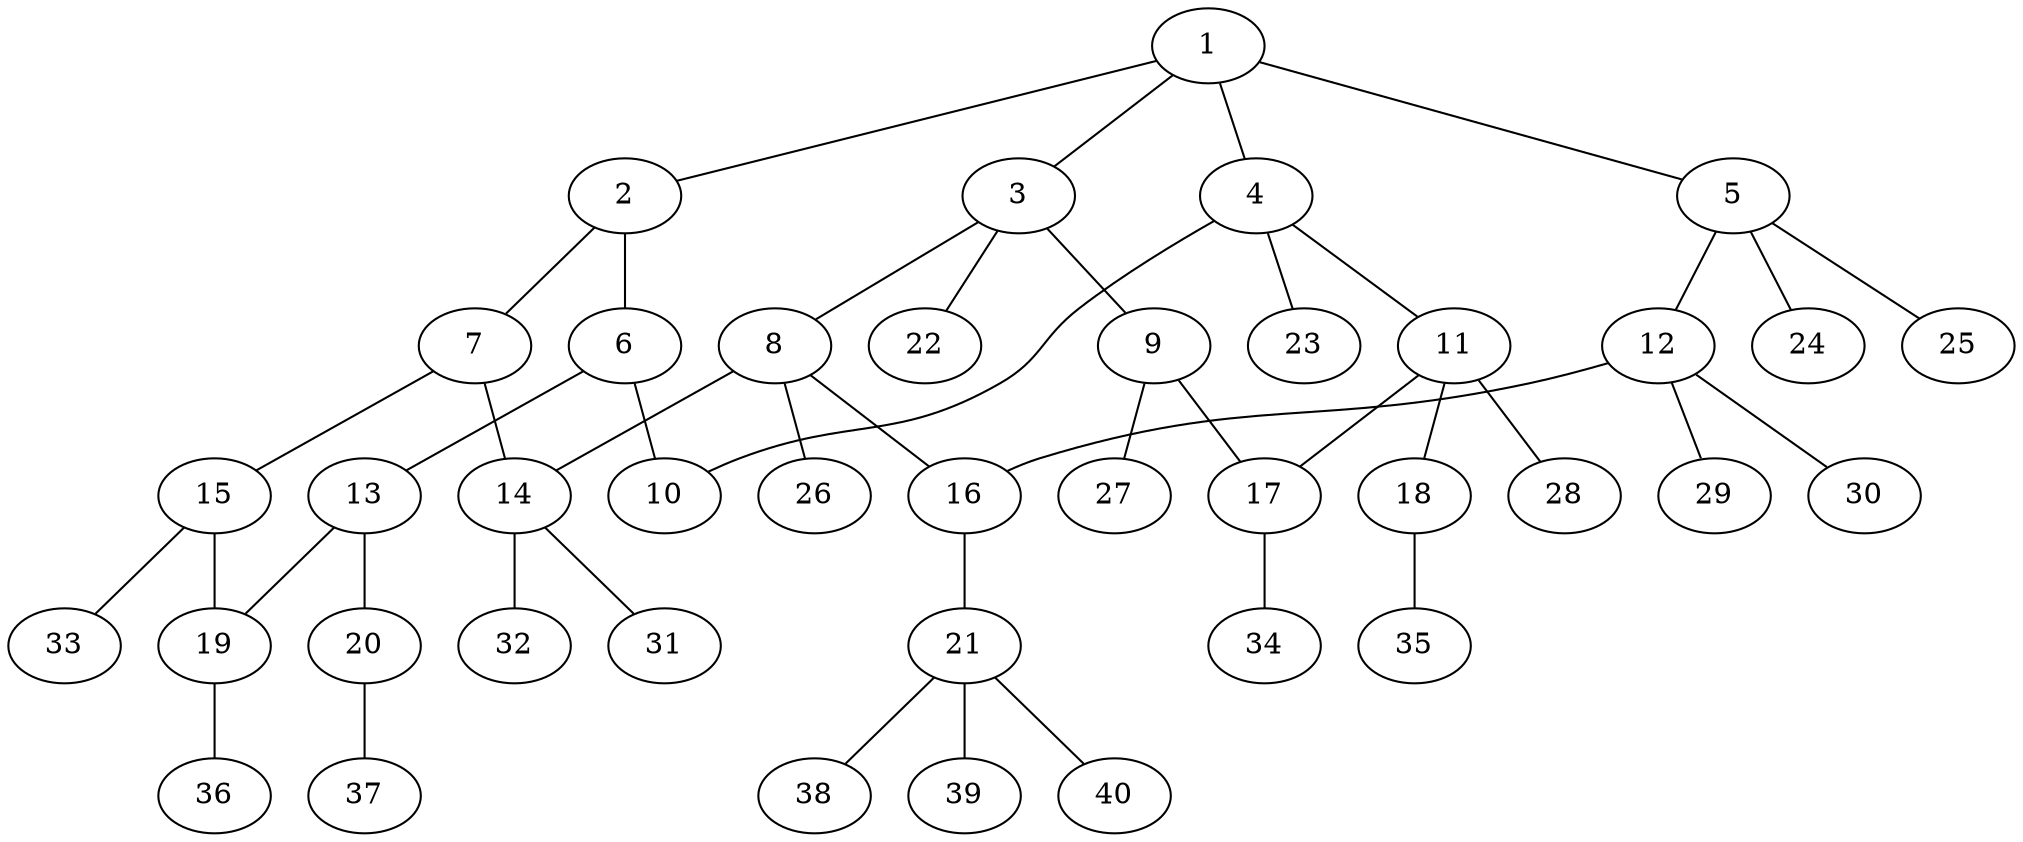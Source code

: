 graph molecule_2583 {
	1	 [chem=C];
	2	 [chem=C];
	1 -- 2	 [valence=1];
	3	 [chem=C];
	1 -- 3	 [valence=1];
	4	 [chem=C];
	1 -- 4	 [valence=1];
	5	 [chem=C];
	1 -- 5	 [valence=1];
	6	 [chem=C];
	2 -- 6	 [valence=1];
	7	 [chem=C];
	2 -- 7	 [valence=2];
	8	 [chem=C];
	3 -- 8	 [valence=1];
	9	 [chem=C];
	3 -- 9	 [valence=1];
	22	 [chem=H];
	3 -- 22	 [valence=1];
	10	 [chem=O];
	4 -- 10	 [valence=1];
	11	 [chem=C];
	4 -- 11	 [valence=1];
	23	 [chem=H];
	4 -- 23	 [valence=1];
	12	 [chem=C];
	5 -- 12	 [valence=1];
	24	 [chem=H];
	5 -- 24	 [valence=1];
	25	 [chem=H];
	5 -- 25	 [valence=1];
	6 -- 10	 [valence=1];
	13	 [chem=C];
	6 -- 13	 [valence=2];
	14	 [chem=C];
	7 -- 14	 [valence=1];
	15	 [chem=C];
	7 -- 15	 [valence=1];
	8 -- 14	 [valence=1];
	16	 [chem=N];
	8 -- 16	 [valence=1];
	26	 [chem=H];
	8 -- 26	 [valence=1];
	17	 [chem=C];
	9 -- 17	 [valence=2];
	27	 [chem=H];
	9 -- 27	 [valence=1];
	11 -- 17	 [valence=1];
	18	 [chem=O];
	11 -- 18	 [valence=1];
	28	 [chem=H];
	11 -- 28	 [valence=1];
	12 -- 16	 [valence=1];
	29	 [chem=H];
	12 -- 29	 [valence=1];
	30	 [chem=H];
	12 -- 30	 [valence=1];
	19	 [chem=C];
	13 -- 19	 [valence=1];
	20	 [chem=O];
	13 -- 20	 [valence=1];
	31	 [chem=H];
	14 -- 31	 [valence=1];
	32	 [chem=H];
	14 -- 32	 [valence=1];
	15 -- 19	 [valence=2];
	33	 [chem=H];
	15 -- 33	 [valence=1];
	21	 [chem=C];
	16 -- 21	 [valence=1];
	34	 [chem=H];
	17 -- 34	 [valence=1];
	35	 [chem=H];
	18 -- 35	 [valence=1];
	36	 [chem=H];
	19 -- 36	 [valence=1];
	37	 [chem=H];
	20 -- 37	 [valence=1];
	38	 [chem=H];
	21 -- 38	 [valence=1];
	39	 [chem=H];
	21 -- 39	 [valence=1];
	40	 [chem=H];
	21 -- 40	 [valence=1];
}
